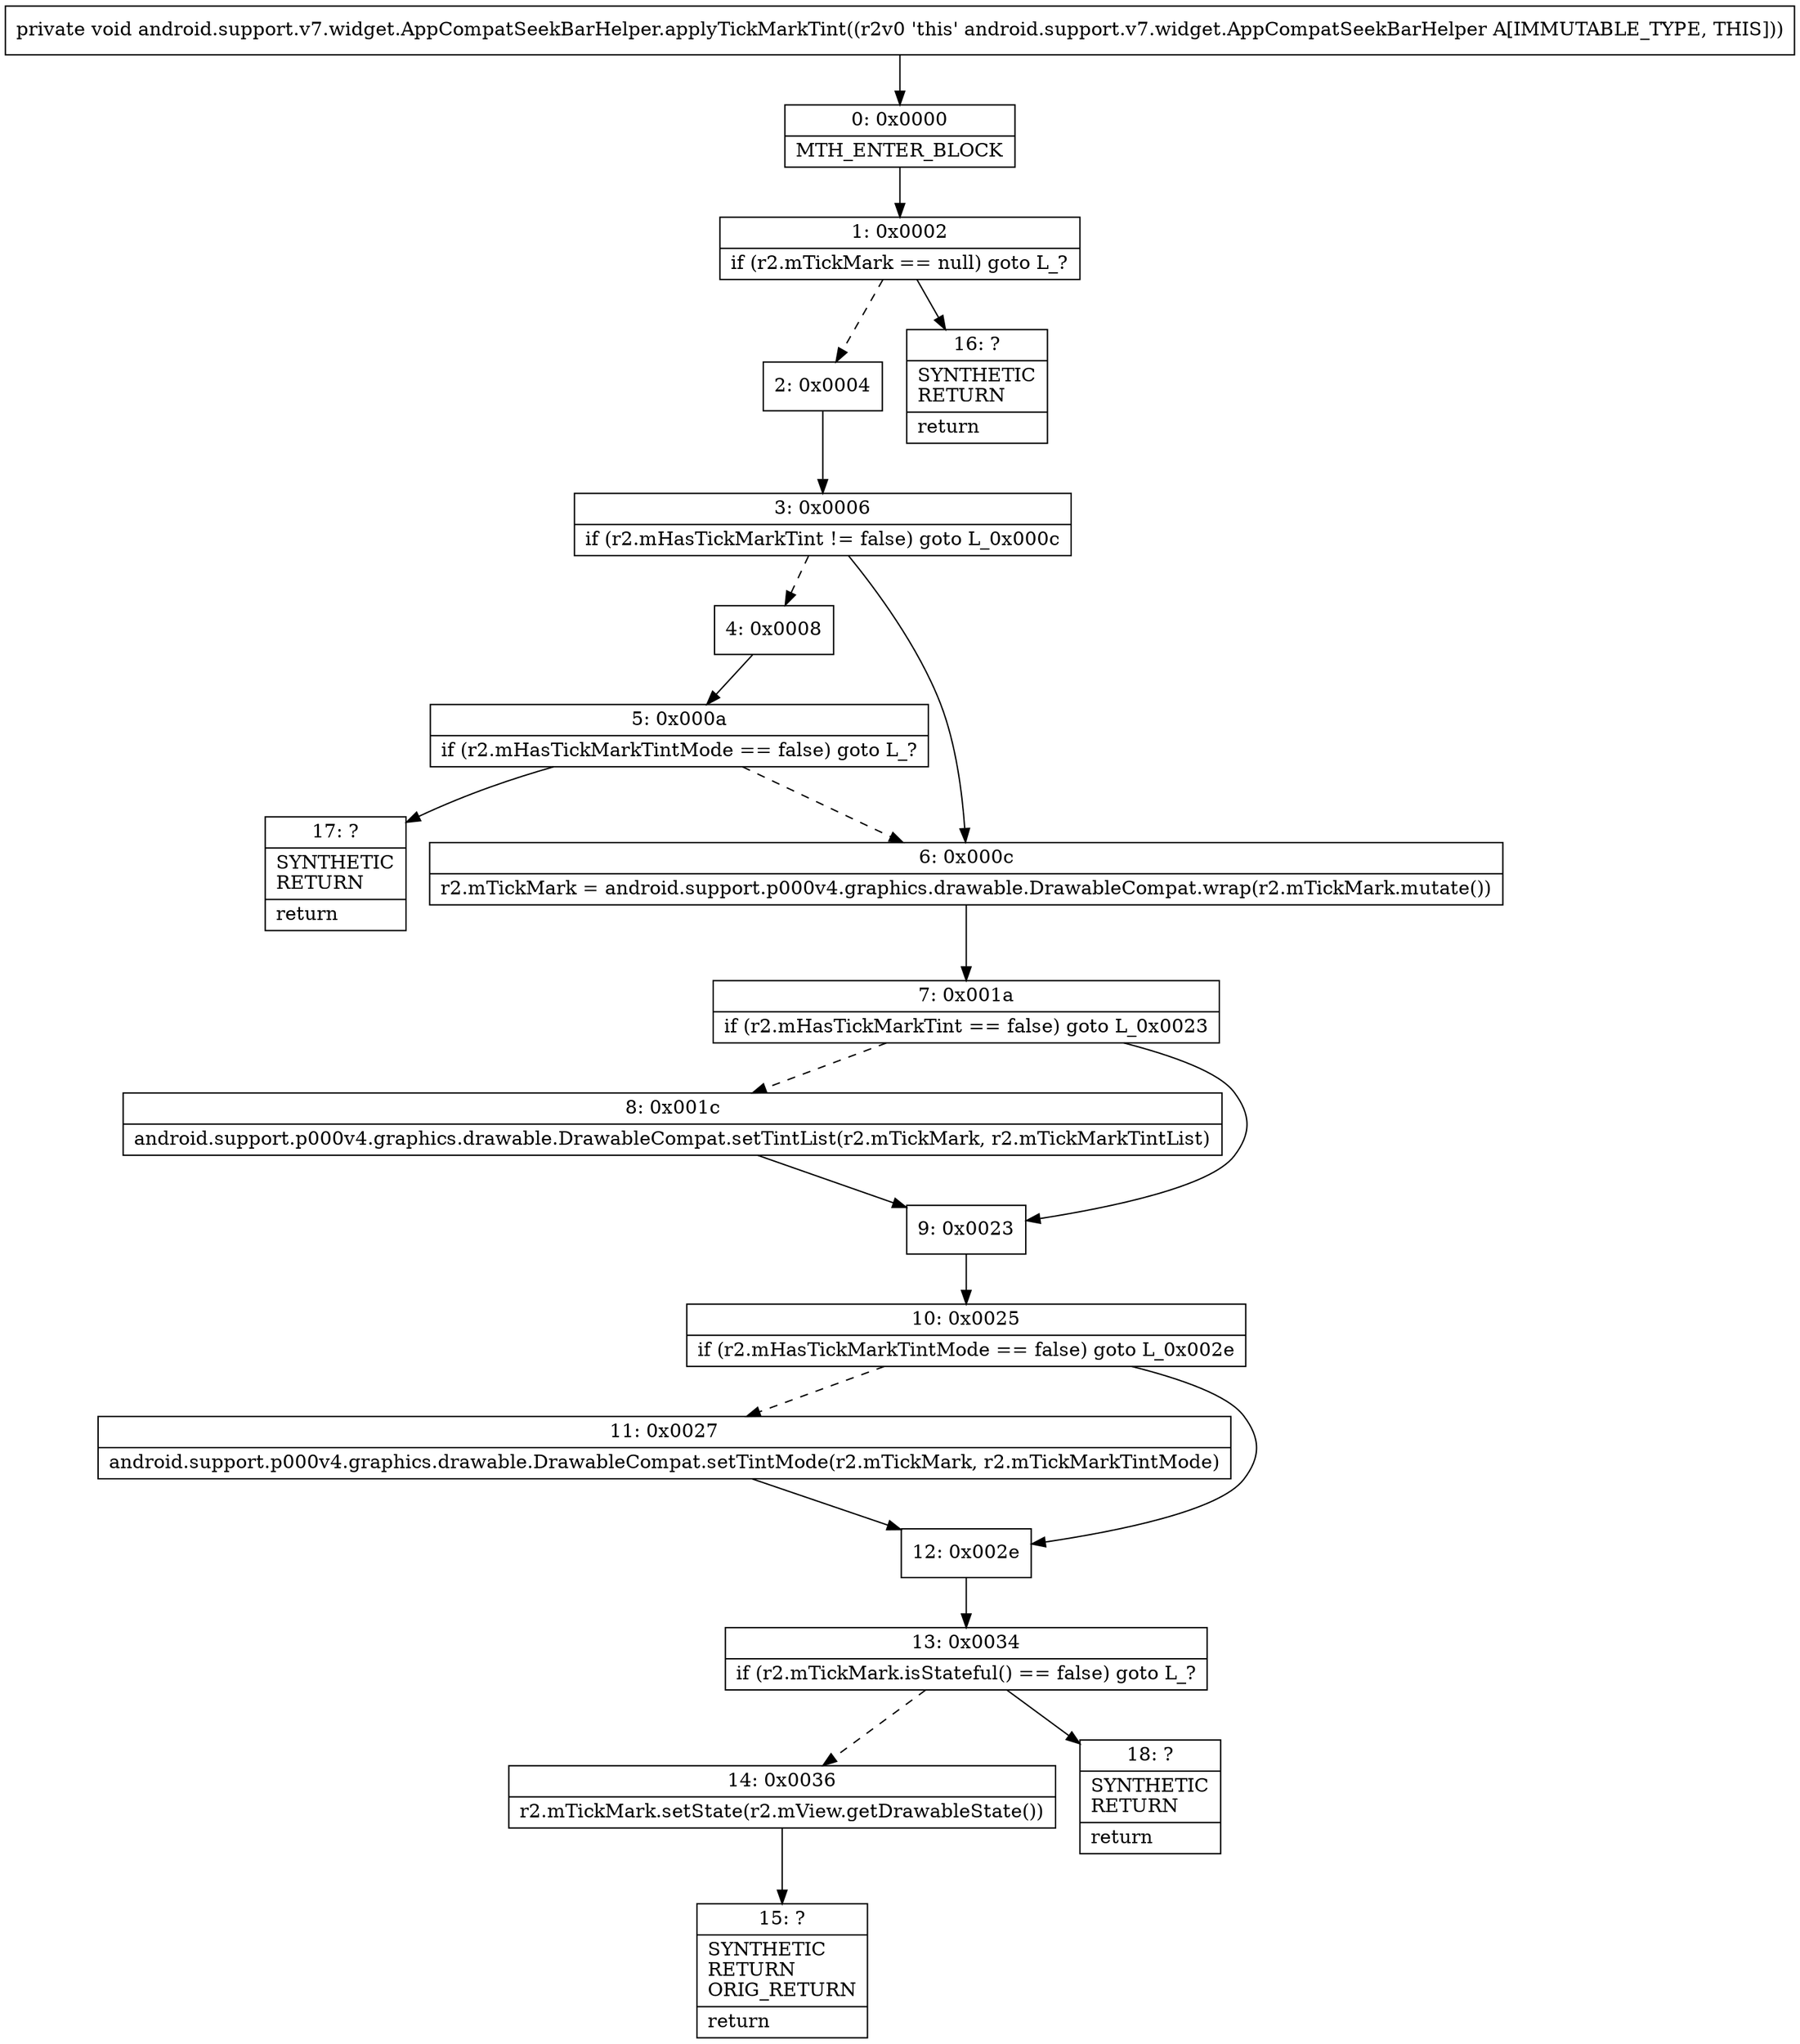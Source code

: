 digraph "CFG forandroid.support.v7.widget.AppCompatSeekBarHelper.applyTickMarkTint()V" {
Node_0 [shape=record,label="{0\:\ 0x0000|MTH_ENTER_BLOCK\l}"];
Node_1 [shape=record,label="{1\:\ 0x0002|if (r2.mTickMark == null) goto L_?\l}"];
Node_2 [shape=record,label="{2\:\ 0x0004}"];
Node_3 [shape=record,label="{3\:\ 0x0006|if (r2.mHasTickMarkTint != false) goto L_0x000c\l}"];
Node_4 [shape=record,label="{4\:\ 0x0008}"];
Node_5 [shape=record,label="{5\:\ 0x000a|if (r2.mHasTickMarkTintMode == false) goto L_?\l}"];
Node_6 [shape=record,label="{6\:\ 0x000c|r2.mTickMark = android.support.p000v4.graphics.drawable.DrawableCompat.wrap(r2.mTickMark.mutate())\l}"];
Node_7 [shape=record,label="{7\:\ 0x001a|if (r2.mHasTickMarkTint == false) goto L_0x0023\l}"];
Node_8 [shape=record,label="{8\:\ 0x001c|android.support.p000v4.graphics.drawable.DrawableCompat.setTintList(r2.mTickMark, r2.mTickMarkTintList)\l}"];
Node_9 [shape=record,label="{9\:\ 0x0023}"];
Node_10 [shape=record,label="{10\:\ 0x0025|if (r2.mHasTickMarkTintMode == false) goto L_0x002e\l}"];
Node_11 [shape=record,label="{11\:\ 0x0027|android.support.p000v4.graphics.drawable.DrawableCompat.setTintMode(r2.mTickMark, r2.mTickMarkTintMode)\l}"];
Node_12 [shape=record,label="{12\:\ 0x002e}"];
Node_13 [shape=record,label="{13\:\ 0x0034|if (r2.mTickMark.isStateful() == false) goto L_?\l}"];
Node_14 [shape=record,label="{14\:\ 0x0036|r2.mTickMark.setState(r2.mView.getDrawableState())\l}"];
Node_15 [shape=record,label="{15\:\ ?|SYNTHETIC\lRETURN\lORIG_RETURN\l|return\l}"];
Node_16 [shape=record,label="{16\:\ ?|SYNTHETIC\lRETURN\l|return\l}"];
Node_17 [shape=record,label="{17\:\ ?|SYNTHETIC\lRETURN\l|return\l}"];
Node_18 [shape=record,label="{18\:\ ?|SYNTHETIC\lRETURN\l|return\l}"];
MethodNode[shape=record,label="{private void android.support.v7.widget.AppCompatSeekBarHelper.applyTickMarkTint((r2v0 'this' android.support.v7.widget.AppCompatSeekBarHelper A[IMMUTABLE_TYPE, THIS])) }"];
MethodNode -> Node_0;
Node_0 -> Node_1;
Node_1 -> Node_2[style=dashed];
Node_1 -> Node_16;
Node_2 -> Node_3;
Node_3 -> Node_4[style=dashed];
Node_3 -> Node_6;
Node_4 -> Node_5;
Node_5 -> Node_6[style=dashed];
Node_5 -> Node_17;
Node_6 -> Node_7;
Node_7 -> Node_8[style=dashed];
Node_7 -> Node_9;
Node_8 -> Node_9;
Node_9 -> Node_10;
Node_10 -> Node_11[style=dashed];
Node_10 -> Node_12;
Node_11 -> Node_12;
Node_12 -> Node_13;
Node_13 -> Node_14[style=dashed];
Node_13 -> Node_18;
Node_14 -> Node_15;
}

